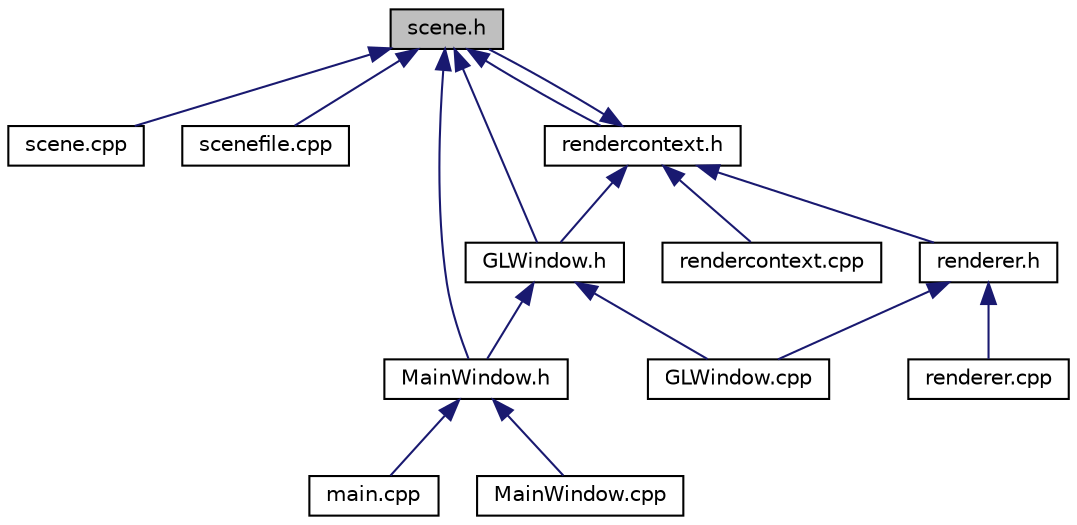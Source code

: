 digraph "scene.h"
{
  edge [fontname="Helvetica",fontsize="10",labelfontname="Helvetica",labelfontsize="10"];
  node [fontname="Helvetica",fontsize="10",shape=record];
  Node1 [label="scene.h",height=0.2,width=0.4,color="black", fillcolor="grey75", style="filled", fontcolor="black"];
  Node1 -> Node2 [dir="back",color="midnightblue",fontsize="10",style="solid",fontname="Helvetica"];
  Node2 [label="scene.cpp",height=0.2,width=0.4,color="black", fillcolor="white", style="filled",URL="$scene_8cpp.html"];
  Node1 -> Node3 [dir="back",color="midnightblue",fontsize="10",style="solid",fontname="Helvetica"];
  Node3 [label="scenefile.cpp",height=0.2,width=0.4,color="black", fillcolor="white", style="filled",URL="$scenefile_8cpp.html"];
  Node1 -> Node4 [dir="back",color="midnightblue",fontsize="10",style="solid",fontname="Helvetica"];
  Node4 [label="GLWindow.h",height=0.2,width=0.4,color="black", fillcolor="white", style="filled",URL="$_g_l_window_8h.html",tooltip="a basic Qt GL window class for ngl demos "];
  Node4 -> Node5 [dir="back",color="midnightblue",fontsize="10",style="solid",fontname="Helvetica"];
  Node5 [label="GLWindow.cpp",height=0.2,width=0.4,color="black", fillcolor="white", style="filled",URL="$_g_l_window_8cpp.html",tooltip="basic implementation file for the GLWindow class "];
  Node4 -> Node6 [dir="back",color="midnightblue",fontsize="10",style="solid",fontname="Helvetica"];
  Node6 [label="MainWindow.h",height=0.2,width=0.4,color="black", fillcolor="white", style="filled",URL="$_main_window_8h.html",tooltip="The main class for our UI window. "];
  Node6 -> Node7 [dir="back",color="midnightblue",fontsize="10",style="solid",fontname="Helvetica"];
  Node7 [label="main.cpp",height=0.2,width=0.4,color="black", fillcolor="white", style="filled",URL="$main_8cpp.html",tooltip="construct the new MainWindow and pass control to it "];
  Node6 -> Node8 [dir="back",color="midnightblue",fontsize="10",style="solid",fontname="Helvetica"];
  Node8 [label="MainWindow.cpp",height=0.2,width=0.4,color="black", fillcolor="white", style="filled",URL="$_main_window_8cpp.html",tooltip="basic implementation file for the MainWindow class "];
  Node1 -> Node9 [dir="back",color="midnightblue",fontsize="10",style="solid",fontname="Helvetica"];
  Node9 [label="rendercontext.h",height=0.2,width=0.4,color="black", fillcolor="white", style="filled",URL="$rendercontext_8h.html"];
  Node9 -> Node10 [dir="back",color="midnightblue",fontsize="10",style="solid",fontname="Helvetica"];
  Node10 [label="rendercontext.cpp",height=0.2,width=0.4,color="black", fillcolor="white", style="filled",URL="$rendercontext_8cpp.html"];
  Node9 -> Node1 [dir="back",color="midnightblue",fontsize="10",style="solid",fontname="Helvetica"];
  Node9 -> Node4 [dir="back",color="midnightblue",fontsize="10",style="solid",fontname="Helvetica"];
  Node9 -> Node11 [dir="back",color="midnightblue",fontsize="10",style="solid",fontname="Helvetica"];
  Node11 [label="renderer.h",height=0.2,width=0.4,color="black", fillcolor="white", style="filled",URL="$renderer_8h.html"];
  Node11 -> Node5 [dir="back",color="midnightblue",fontsize="10",style="solid",fontname="Helvetica"];
  Node11 -> Node12 [dir="back",color="midnightblue",fontsize="10",style="solid",fontname="Helvetica"];
  Node12 [label="renderer.cpp",height=0.2,width=0.4,color="black", fillcolor="white", style="filled",URL="$renderer_8cpp.html"];
  Node1 -> Node6 [dir="back",color="midnightblue",fontsize="10",style="solid",fontname="Helvetica"];
}
